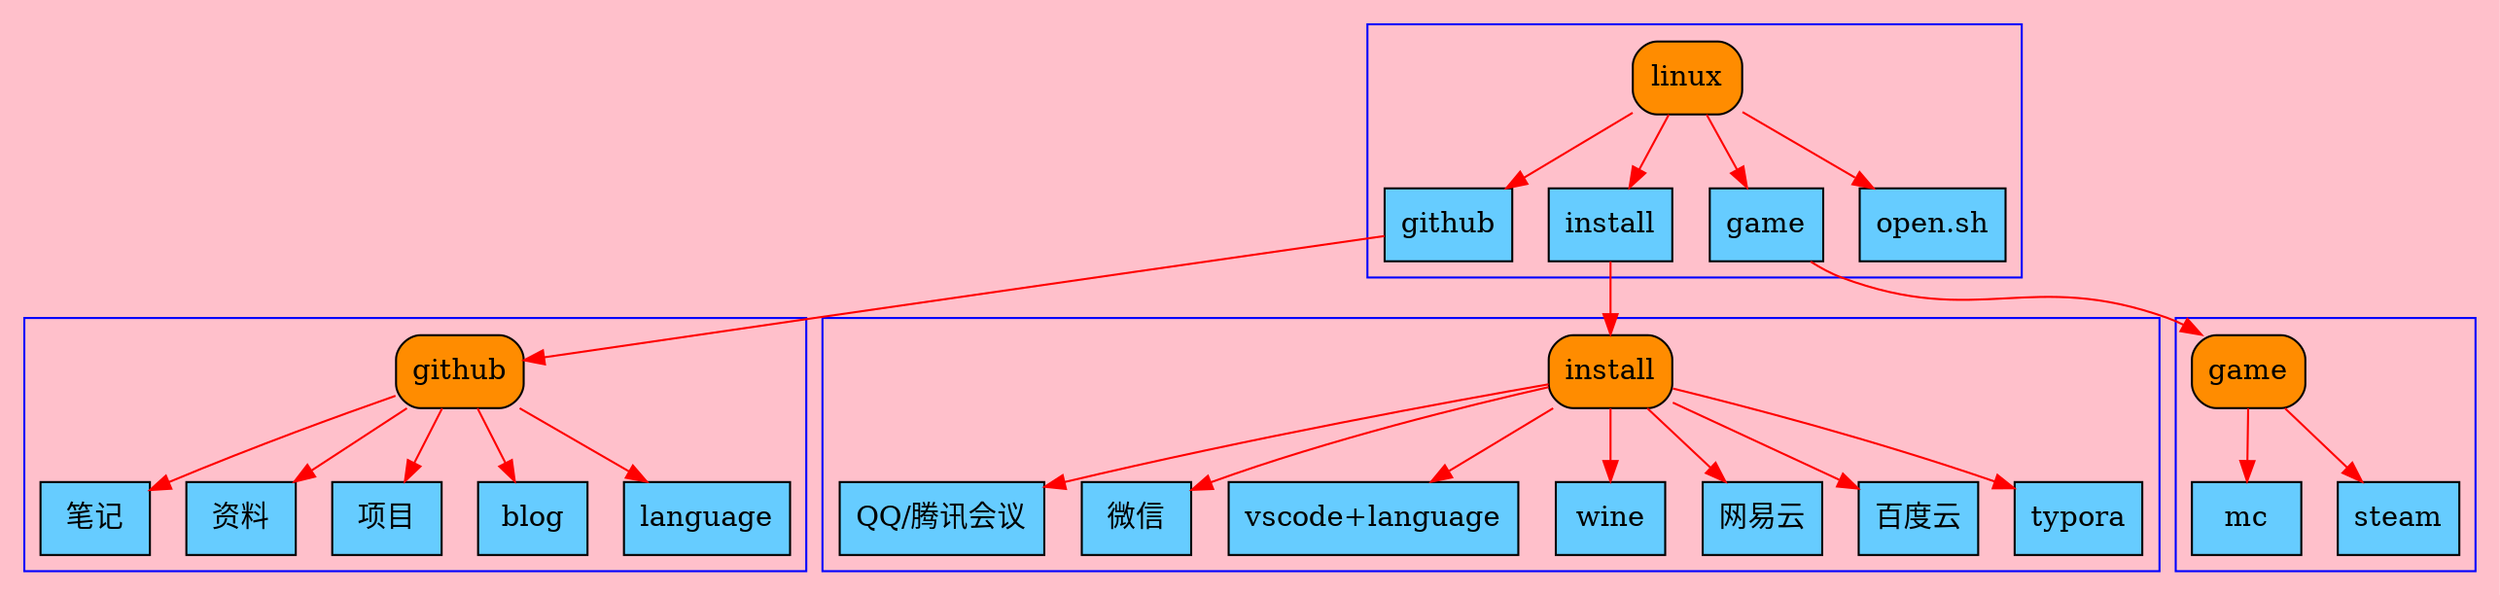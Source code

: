 digraph Example{
graph [bgcolor="pink"]
subgraph cluster_1{
	color="blue"
	1 3 5 7 9
}
subgraph cluster_2{
	color="blue"
	2 11 13 15 17 19
}
subgraph cluster_6{
	color="blue"
	6 21 23
}
subgraph cluster_4{
	color="blue"
	4 25 27 29 31 33 35 37
}
1 [label="linux",shape="Mrecord",style="filled",fillcolor="#FF8C00"]
1 -> {9,7,5,3}[style="solid",color="red"]
7 -> {6}[style="solid",color="red"]
5 -> {4}[style="solid",color="red"]
3 -> {2}[style="solid",color="red"]
6 -> {23,21}[style="solid",color="red"]
4 -> {37,35,33,31,29,27,25}[style="solid",color="red"]
2 -> {19,17,15,13,11}[style="solid",color="red"]
2 [label="github",shape="Mrecord",style="filled",fillcolor="#FF8C00"]
3 [label="github",shape="box",style="filled",fillcolor="#66CCff"]
4 [label="install",shape="Mrecord",style="filled",fillcolor="#FF8C00"]
5 [label="install",shape="box",style="filled",fillcolor="#66CCff"]
6 [label="game",shape="Mrecord",style="filled",fillcolor="#FF8C00"]
7 [label="game",shape="box",style="filled",fillcolor="#66CCff"]
9 [label="open.sh",shape="box",style="filled",fillcolor="#66CCff"]
11 [label="笔记",shape="box",style="filled",fillcolor="#66CCff"]
13 [label="资料",shape="box",style="filled",fillcolor="#66CCff"]
15 [label="项目",shape="box",style="filled",fillcolor="#66CCff"]
17 [label="blog",shape="box",style="filled",fillcolor="#66CCff"]
19 [label="language",shape="box",style="filled",fillcolor="#66CCff"]
21 [label="mc",shape="box",style="filled",fillcolor="#66CCff"]
23 [label="steam",shape="box",style="filled",fillcolor="#66CCff"]
25 [label="QQ/腾讯会议",shape="box",style="filled",fillcolor="#66CCff"]
27 [label="微信",shape="box",style="filled",fillcolor="#66CCff"]
29 [label="vscode+language",shape="box",style="filled",fillcolor="#66CCff"]
31 [label="wine",shape="box",style="filled",fillcolor="#66CCff"]
33 [label="网易云",shape="box",style="filled",fillcolor="#66CCff"]
35 [label="百度云",shape="box",style="filled",fillcolor="#66CCff"]
37 [label="typora",shape="box",style="filled",fillcolor="#66CCff"]
}